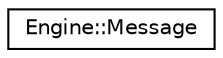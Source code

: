 digraph G
{
  edge [fontname="Helvetica",fontsize="10",labelfontname="Helvetica",labelfontsize="10"];
  node [fontname="Helvetica",fontsize="10",shape=record];
  rankdir="LR";
  Node1 [label="Engine::Message",height=0.2,width=0.4,color="black", fillcolor="white", style="filled",URL="$struct_engine_1_1_message.html"];
}
